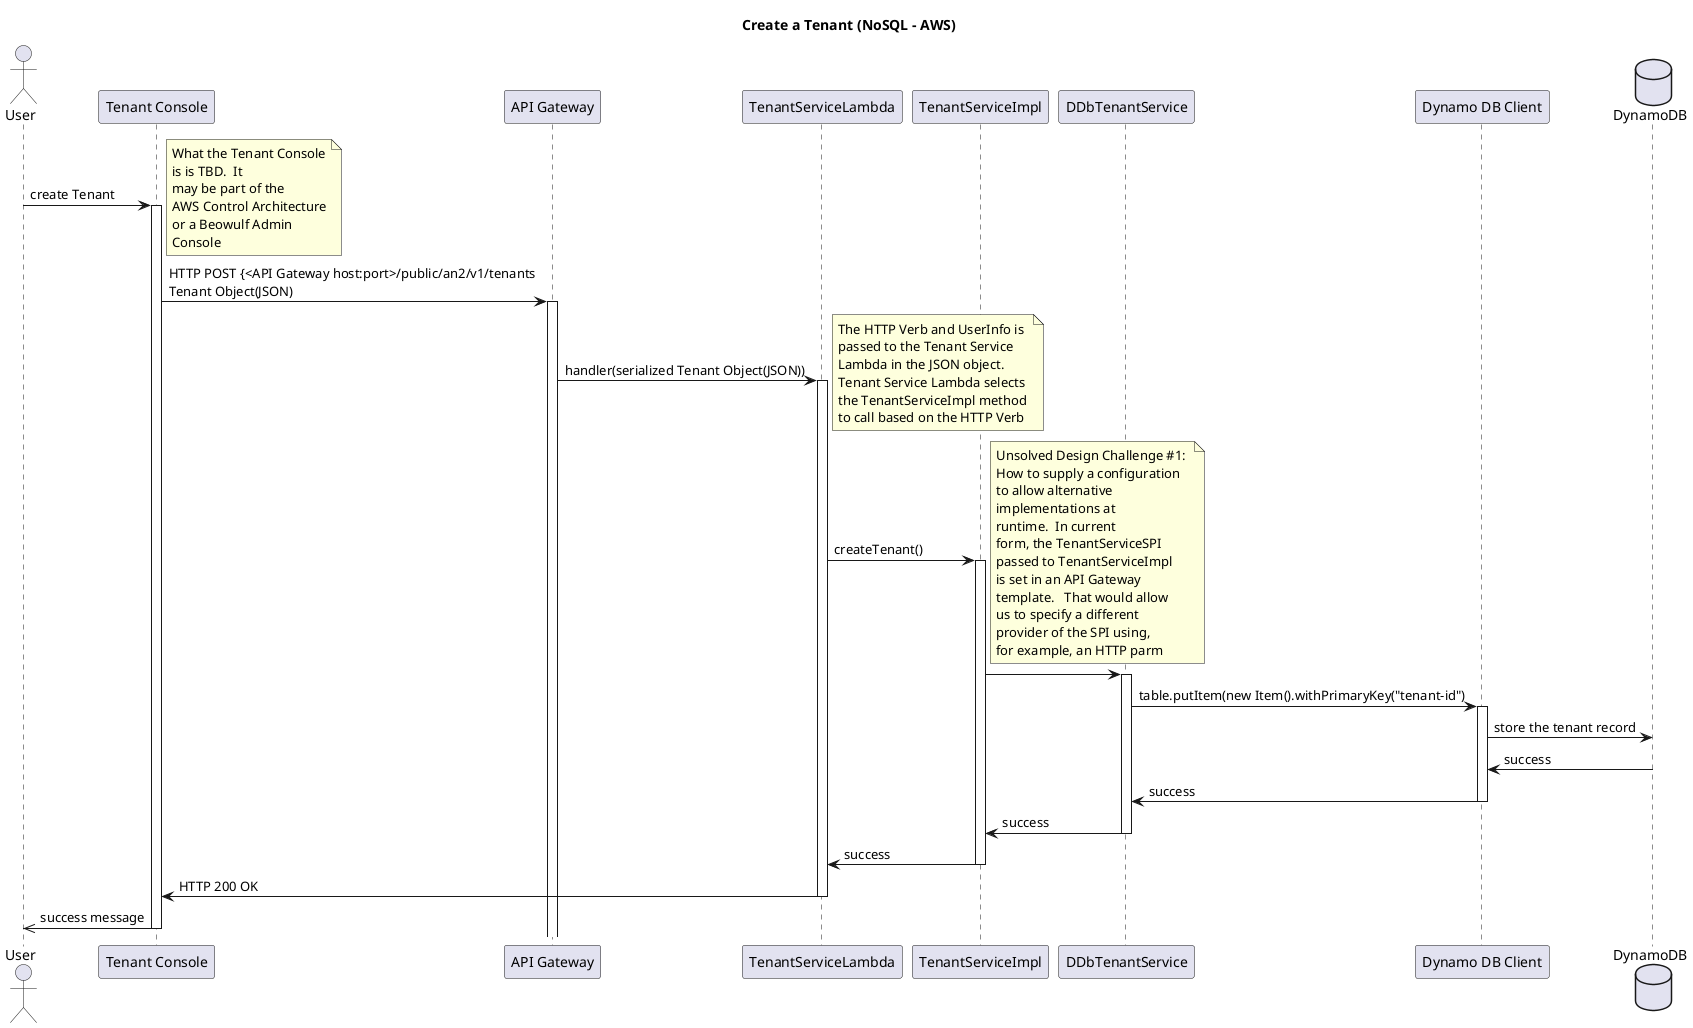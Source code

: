 @startuml

Title: Create a Tenant (NoSQL - AWS)
actor "User" as U
participant "Tenant Console" as TC
participant "API Gateway" as APIG
participant "TenantServiceLambda" as TSL
participant "TenantServiceImpl" as TSI
participant "DDbTenantService" as DDTS
participant "Dynamo DB Client" as DDBC
database "DynamoDB" as DDB

U->TC:create Tenant
note right
	What the Tenant Console
	is is TBD.  It 
	may be part of the 
	AWS Control Architecture
	or a Beowulf Admin 
	Console
end note
activate TC
TC->APIG: HTTP POST {<API Gateway host:port>/public/an2/v1/tenants\nTenant Object(JSON)
activate APIG
APIG->TSL: handler(serialized Tenant Object(JSON))
note right
	The HTTP Verb and UserInfo is
	passed to the Tenant Service
	Lambda in the JSON object. 
	Tenant Service Lambda selects 
	the TenantServiceImpl method
	to call based on the HTTP Verb
end note
activate TSL
TSL->TSI: createTenant()
note right
	Unsolved Design Challenge #1: 
	How to supply a configuration
	to allow alternative 
	implementations at
	runtime.  In current
	form, the TenantServiceSPI
	passed to TenantServiceImpl
	is set in an API Gateway
	template.   That would allow
	us to specify a different 
	provider of the SPI using,
	for example, an HTTP parm
end note
activate TSI
TSI->DDTS
activate DDTS
DDTS->DDBC: table.putItem(new Item().withPrimaryKey("tenant-id")
activate DDBC
DDBC->DDB: store the tenant record
DDB->DDBC: success
deactivate DDB
DDBC->DDTS:success
deactivate DDBC
DDTS->TSI:success
deactivate DDTS
TSI->TSL: success
deactivate TSI
TSL->TC: HTTP 200 OK
deactivate TSL
TC->>U:success message
deactivate TC

@enduml
